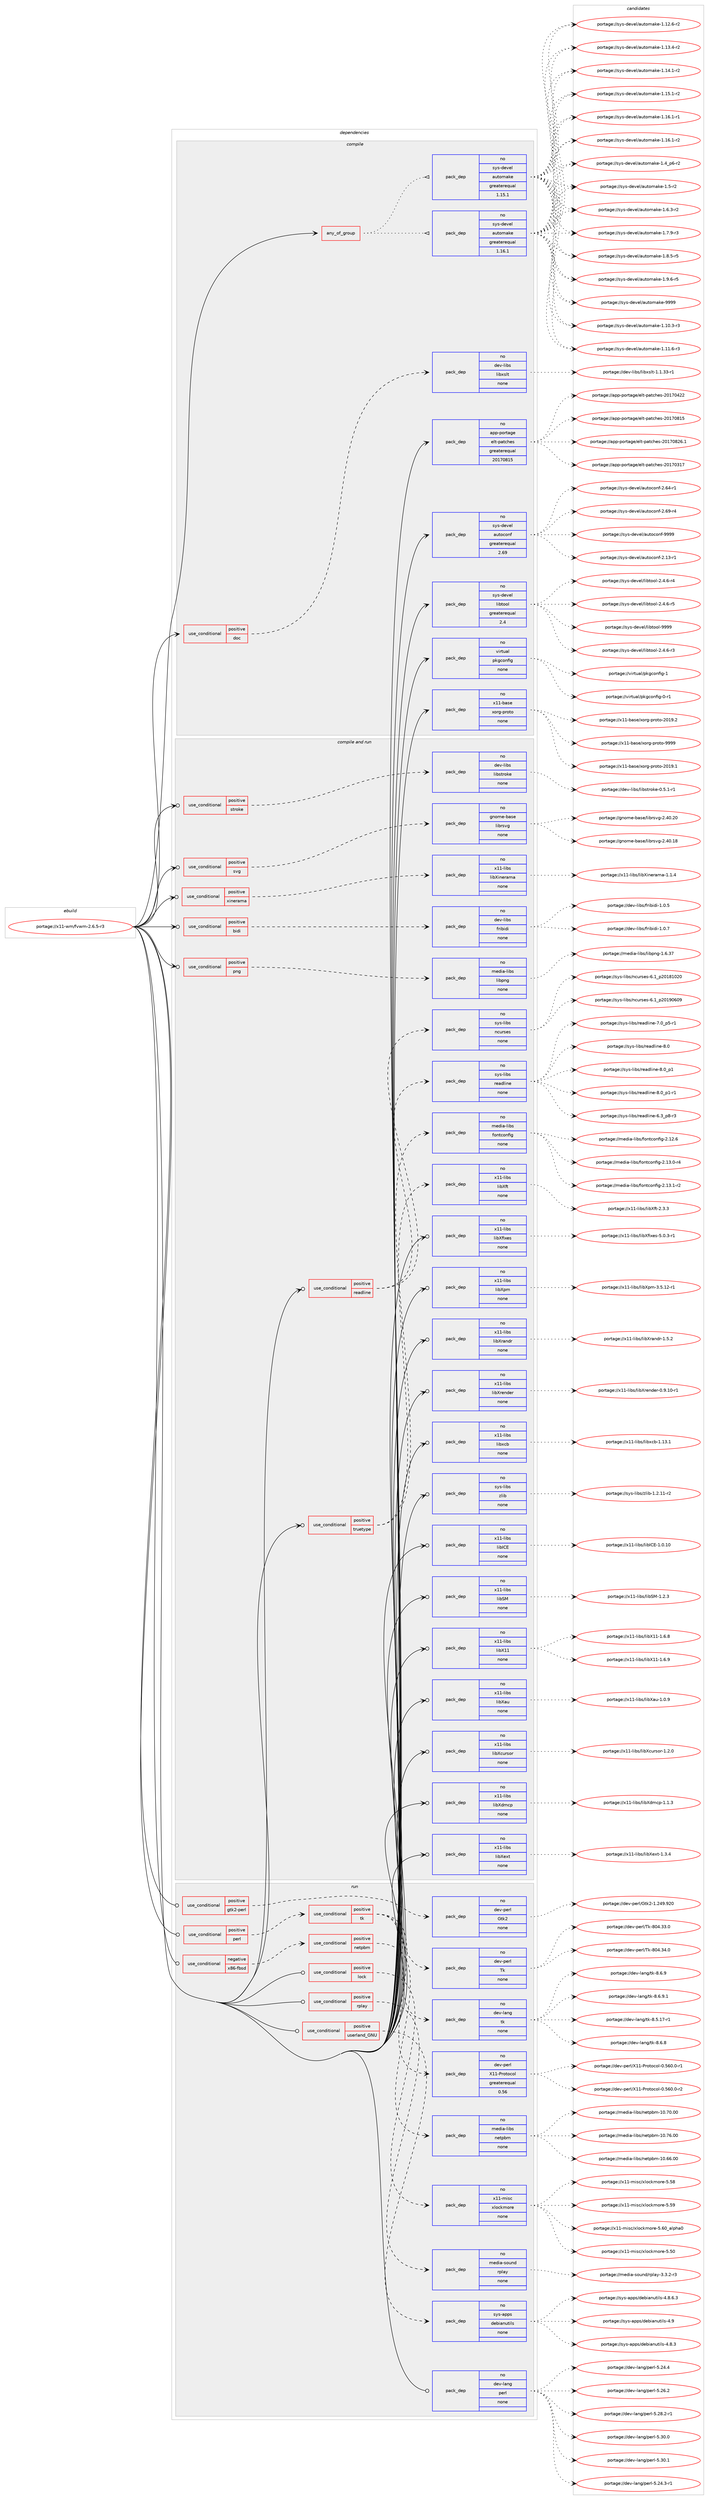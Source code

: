 digraph prolog {

# *************
# Graph options
# *************

newrank=true;
concentrate=true;
compound=true;
graph [rankdir=LR,fontname=Helvetica,fontsize=10,ranksep=1.5];#, ranksep=2.5, nodesep=0.2];
edge  [arrowhead=vee];
node  [fontname=Helvetica,fontsize=10];

# **********
# The ebuild
# **********

subgraph cluster_leftcol {
color=gray;
rank=same;
label=<<i>ebuild</i>>;
id [label="portage://x11-wm/fvwm-2.6.5-r3", color=red, width=4, href="../x11-wm/fvwm-2.6.5-r3.svg"];
}

# ****************
# The dependencies
# ****************

subgraph cluster_midcol {
color=gray;
label=<<i>dependencies</i>>;
subgraph cluster_compile {
fillcolor="#eeeeee";
style=filled;
label=<<i>compile</i>>;
subgraph any8034 {
dependency459286 [label=<<TABLE BORDER="0" CELLBORDER="1" CELLSPACING="0" CELLPADDING="4"><TR><TD CELLPADDING="10">any_of_group</TD></TR></TABLE>>, shape=none, color=red];subgraph pack341797 {
dependency459287 [label=<<TABLE BORDER="0" CELLBORDER="1" CELLSPACING="0" CELLPADDING="4" WIDTH="220"><TR><TD ROWSPAN="6" CELLPADDING="30">pack_dep</TD></TR><TR><TD WIDTH="110">no</TD></TR><TR><TD>sys-devel</TD></TR><TR><TD>automake</TD></TR><TR><TD>greaterequal</TD></TR><TR><TD>1.16.1</TD></TR></TABLE>>, shape=none, color=blue];
}
dependency459286:e -> dependency459287:w [weight=20,style="dotted",arrowhead="oinv"];
subgraph pack341798 {
dependency459288 [label=<<TABLE BORDER="0" CELLBORDER="1" CELLSPACING="0" CELLPADDING="4" WIDTH="220"><TR><TD ROWSPAN="6" CELLPADDING="30">pack_dep</TD></TR><TR><TD WIDTH="110">no</TD></TR><TR><TD>sys-devel</TD></TR><TR><TD>automake</TD></TR><TR><TD>greaterequal</TD></TR><TR><TD>1.15.1</TD></TR></TABLE>>, shape=none, color=blue];
}
dependency459286:e -> dependency459288:w [weight=20,style="dotted",arrowhead="oinv"];
}
id:e -> dependency459286:w [weight=20,style="solid",arrowhead="vee"];
subgraph cond109159 {
dependency459289 [label=<<TABLE BORDER="0" CELLBORDER="1" CELLSPACING="0" CELLPADDING="4"><TR><TD ROWSPAN="3" CELLPADDING="10">use_conditional</TD></TR><TR><TD>positive</TD></TR><TR><TD>doc</TD></TR></TABLE>>, shape=none, color=red];
subgraph pack341799 {
dependency459290 [label=<<TABLE BORDER="0" CELLBORDER="1" CELLSPACING="0" CELLPADDING="4" WIDTH="220"><TR><TD ROWSPAN="6" CELLPADDING="30">pack_dep</TD></TR><TR><TD WIDTH="110">no</TD></TR><TR><TD>dev-libs</TD></TR><TR><TD>libxslt</TD></TR><TR><TD>none</TD></TR><TR><TD></TD></TR></TABLE>>, shape=none, color=blue];
}
dependency459289:e -> dependency459290:w [weight=20,style="dashed",arrowhead="vee"];
}
id:e -> dependency459289:w [weight=20,style="solid",arrowhead="vee"];
subgraph pack341800 {
dependency459291 [label=<<TABLE BORDER="0" CELLBORDER="1" CELLSPACING="0" CELLPADDING="4" WIDTH="220"><TR><TD ROWSPAN="6" CELLPADDING="30">pack_dep</TD></TR><TR><TD WIDTH="110">no</TD></TR><TR><TD>app-portage</TD></TR><TR><TD>elt-patches</TD></TR><TR><TD>greaterequal</TD></TR><TR><TD>20170815</TD></TR></TABLE>>, shape=none, color=blue];
}
id:e -> dependency459291:w [weight=20,style="solid",arrowhead="vee"];
subgraph pack341801 {
dependency459292 [label=<<TABLE BORDER="0" CELLBORDER="1" CELLSPACING="0" CELLPADDING="4" WIDTH="220"><TR><TD ROWSPAN="6" CELLPADDING="30">pack_dep</TD></TR><TR><TD WIDTH="110">no</TD></TR><TR><TD>sys-devel</TD></TR><TR><TD>autoconf</TD></TR><TR><TD>greaterequal</TD></TR><TR><TD>2.69</TD></TR></TABLE>>, shape=none, color=blue];
}
id:e -> dependency459292:w [weight=20,style="solid",arrowhead="vee"];
subgraph pack341802 {
dependency459293 [label=<<TABLE BORDER="0" CELLBORDER="1" CELLSPACING="0" CELLPADDING="4" WIDTH="220"><TR><TD ROWSPAN="6" CELLPADDING="30">pack_dep</TD></TR><TR><TD WIDTH="110">no</TD></TR><TR><TD>sys-devel</TD></TR><TR><TD>libtool</TD></TR><TR><TD>greaterequal</TD></TR><TR><TD>2.4</TD></TR></TABLE>>, shape=none, color=blue];
}
id:e -> dependency459293:w [weight=20,style="solid",arrowhead="vee"];
subgraph pack341803 {
dependency459294 [label=<<TABLE BORDER="0" CELLBORDER="1" CELLSPACING="0" CELLPADDING="4" WIDTH="220"><TR><TD ROWSPAN="6" CELLPADDING="30">pack_dep</TD></TR><TR><TD WIDTH="110">no</TD></TR><TR><TD>virtual</TD></TR><TR><TD>pkgconfig</TD></TR><TR><TD>none</TD></TR><TR><TD></TD></TR></TABLE>>, shape=none, color=blue];
}
id:e -> dependency459294:w [weight=20,style="solid",arrowhead="vee"];
subgraph pack341804 {
dependency459295 [label=<<TABLE BORDER="0" CELLBORDER="1" CELLSPACING="0" CELLPADDING="4" WIDTH="220"><TR><TD ROWSPAN="6" CELLPADDING="30">pack_dep</TD></TR><TR><TD WIDTH="110">no</TD></TR><TR><TD>x11-base</TD></TR><TR><TD>xorg-proto</TD></TR><TR><TD>none</TD></TR><TR><TD></TD></TR></TABLE>>, shape=none, color=blue];
}
id:e -> dependency459295:w [weight=20,style="solid",arrowhead="vee"];
}
subgraph cluster_compileandrun {
fillcolor="#eeeeee";
style=filled;
label=<<i>compile and run</i>>;
subgraph cond109160 {
dependency459296 [label=<<TABLE BORDER="0" CELLBORDER="1" CELLSPACING="0" CELLPADDING="4"><TR><TD ROWSPAN="3" CELLPADDING="10">use_conditional</TD></TR><TR><TD>positive</TD></TR><TR><TD>bidi</TD></TR></TABLE>>, shape=none, color=red];
subgraph pack341805 {
dependency459297 [label=<<TABLE BORDER="0" CELLBORDER="1" CELLSPACING="0" CELLPADDING="4" WIDTH="220"><TR><TD ROWSPAN="6" CELLPADDING="30">pack_dep</TD></TR><TR><TD WIDTH="110">no</TD></TR><TR><TD>dev-libs</TD></TR><TR><TD>fribidi</TD></TR><TR><TD>none</TD></TR><TR><TD></TD></TR></TABLE>>, shape=none, color=blue];
}
dependency459296:e -> dependency459297:w [weight=20,style="dashed",arrowhead="vee"];
}
id:e -> dependency459296:w [weight=20,style="solid",arrowhead="odotvee"];
subgraph cond109161 {
dependency459298 [label=<<TABLE BORDER="0" CELLBORDER="1" CELLSPACING="0" CELLPADDING="4"><TR><TD ROWSPAN="3" CELLPADDING="10">use_conditional</TD></TR><TR><TD>positive</TD></TR><TR><TD>png</TD></TR></TABLE>>, shape=none, color=red];
subgraph pack341806 {
dependency459299 [label=<<TABLE BORDER="0" CELLBORDER="1" CELLSPACING="0" CELLPADDING="4" WIDTH="220"><TR><TD ROWSPAN="6" CELLPADDING="30">pack_dep</TD></TR><TR><TD WIDTH="110">no</TD></TR><TR><TD>media-libs</TD></TR><TR><TD>libpng</TD></TR><TR><TD>none</TD></TR><TR><TD></TD></TR></TABLE>>, shape=none, color=blue];
}
dependency459298:e -> dependency459299:w [weight=20,style="dashed",arrowhead="vee"];
}
id:e -> dependency459298:w [weight=20,style="solid",arrowhead="odotvee"];
subgraph cond109162 {
dependency459300 [label=<<TABLE BORDER="0" CELLBORDER="1" CELLSPACING="0" CELLPADDING="4"><TR><TD ROWSPAN="3" CELLPADDING="10">use_conditional</TD></TR><TR><TD>positive</TD></TR><TR><TD>readline</TD></TR></TABLE>>, shape=none, color=red];
subgraph pack341807 {
dependency459301 [label=<<TABLE BORDER="0" CELLBORDER="1" CELLSPACING="0" CELLPADDING="4" WIDTH="220"><TR><TD ROWSPAN="6" CELLPADDING="30">pack_dep</TD></TR><TR><TD WIDTH="110">no</TD></TR><TR><TD>sys-libs</TD></TR><TR><TD>ncurses</TD></TR><TR><TD>none</TD></TR><TR><TD></TD></TR></TABLE>>, shape=none, color=blue];
}
dependency459300:e -> dependency459301:w [weight=20,style="dashed",arrowhead="vee"];
subgraph pack341808 {
dependency459302 [label=<<TABLE BORDER="0" CELLBORDER="1" CELLSPACING="0" CELLPADDING="4" WIDTH="220"><TR><TD ROWSPAN="6" CELLPADDING="30">pack_dep</TD></TR><TR><TD WIDTH="110">no</TD></TR><TR><TD>sys-libs</TD></TR><TR><TD>readline</TD></TR><TR><TD>none</TD></TR><TR><TD></TD></TR></TABLE>>, shape=none, color=blue];
}
dependency459300:e -> dependency459302:w [weight=20,style="dashed",arrowhead="vee"];
}
id:e -> dependency459300:w [weight=20,style="solid",arrowhead="odotvee"];
subgraph cond109163 {
dependency459303 [label=<<TABLE BORDER="0" CELLBORDER="1" CELLSPACING="0" CELLPADDING="4"><TR><TD ROWSPAN="3" CELLPADDING="10">use_conditional</TD></TR><TR><TD>positive</TD></TR><TR><TD>stroke</TD></TR></TABLE>>, shape=none, color=red];
subgraph pack341809 {
dependency459304 [label=<<TABLE BORDER="0" CELLBORDER="1" CELLSPACING="0" CELLPADDING="4" WIDTH="220"><TR><TD ROWSPAN="6" CELLPADDING="30">pack_dep</TD></TR><TR><TD WIDTH="110">no</TD></TR><TR><TD>dev-libs</TD></TR><TR><TD>libstroke</TD></TR><TR><TD>none</TD></TR><TR><TD></TD></TR></TABLE>>, shape=none, color=blue];
}
dependency459303:e -> dependency459304:w [weight=20,style="dashed",arrowhead="vee"];
}
id:e -> dependency459303:w [weight=20,style="solid",arrowhead="odotvee"];
subgraph cond109164 {
dependency459305 [label=<<TABLE BORDER="0" CELLBORDER="1" CELLSPACING="0" CELLPADDING="4"><TR><TD ROWSPAN="3" CELLPADDING="10">use_conditional</TD></TR><TR><TD>positive</TD></TR><TR><TD>svg</TD></TR></TABLE>>, shape=none, color=red];
subgraph pack341810 {
dependency459306 [label=<<TABLE BORDER="0" CELLBORDER="1" CELLSPACING="0" CELLPADDING="4" WIDTH="220"><TR><TD ROWSPAN="6" CELLPADDING="30">pack_dep</TD></TR><TR><TD WIDTH="110">no</TD></TR><TR><TD>gnome-base</TD></TR><TR><TD>librsvg</TD></TR><TR><TD>none</TD></TR><TR><TD></TD></TR></TABLE>>, shape=none, color=blue];
}
dependency459305:e -> dependency459306:w [weight=20,style="dashed",arrowhead="vee"];
}
id:e -> dependency459305:w [weight=20,style="solid",arrowhead="odotvee"];
subgraph cond109165 {
dependency459307 [label=<<TABLE BORDER="0" CELLBORDER="1" CELLSPACING="0" CELLPADDING="4"><TR><TD ROWSPAN="3" CELLPADDING="10">use_conditional</TD></TR><TR><TD>positive</TD></TR><TR><TD>truetype</TD></TR></TABLE>>, shape=none, color=red];
subgraph pack341811 {
dependency459308 [label=<<TABLE BORDER="0" CELLBORDER="1" CELLSPACING="0" CELLPADDING="4" WIDTH="220"><TR><TD ROWSPAN="6" CELLPADDING="30">pack_dep</TD></TR><TR><TD WIDTH="110">no</TD></TR><TR><TD>media-libs</TD></TR><TR><TD>fontconfig</TD></TR><TR><TD>none</TD></TR><TR><TD></TD></TR></TABLE>>, shape=none, color=blue];
}
dependency459307:e -> dependency459308:w [weight=20,style="dashed",arrowhead="vee"];
subgraph pack341812 {
dependency459309 [label=<<TABLE BORDER="0" CELLBORDER="1" CELLSPACING="0" CELLPADDING="4" WIDTH="220"><TR><TD ROWSPAN="6" CELLPADDING="30">pack_dep</TD></TR><TR><TD WIDTH="110">no</TD></TR><TR><TD>x11-libs</TD></TR><TR><TD>libXft</TD></TR><TR><TD>none</TD></TR><TR><TD></TD></TR></TABLE>>, shape=none, color=blue];
}
dependency459307:e -> dependency459309:w [weight=20,style="dashed",arrowhead="vee"];
}
id:e -> dependency459307:w [weight=20,style="solid",arrowhead="odotvee"];
subgraph cond109166 {
dependency459310 [label=<<TABLE BORDER="0" CELLBORDER="1" CELLSPACING="0" CELLPADDING="4"><TR><TD ROWSPAN="3" CELLPADDING="10">use_conditional</TD></TR><TR><TD>positive</TD></TR><TR><TD>xinerama</TD></TR></TABLE>>, shape=none, color=red];
subgraph pack341813 {
dependency459311 [label=<<TABLE BORDER="0" CELLBORDER="1" CELLSPACING="0" CELLPADDING="4" WIDTH="220"><TR><TD ROWSPAN="6" CELLPADDING="30">pack_dep</TD></TR><TR><TD WIDTH="110">no</TD></TR><TR><TD>x11-libs</TD></TR><TR><TD>libXinerama</TD></TR><TR><TD>none</TD></TR><TR><TD></TD></TR></TABLE>>, shape=none, color=blue];
}
dependency459310:e -> dependency459311:w [weight=20,style="dashed",arrowhead="vee"];
}
id:e -> dependency459310:w [weight=20,style="solid",arrowhead="odotvee"];
subgraph pack341814 {
dependency459312 [label=<<TABLE BORDER="0" CELLBORDER="1" CELLSPACING="0" CELLPADDING="4" WIDTH="220"><TR><TD ROWSPAN="6" CELLPADDING="30">pack_dep</TD></TR><TR><TD WIDTH="110">no</TD></TR><TR><TD>sys-libs</TD></TR><TR><TD>zlib</TD></TR><TR><TD>none</TD></TR><TR><TD></TD></TR></TABLE>>, shape=none, color=blue];
}
id:e -> dependency459312:w [weight=20,style="solid",arrowhead="odotvee"];
subgraph pack341815 {
dependency459313 [label=<<TABLE BORDER="0" CELLBORDER="1" CELLSPACING="0" CELLPADDING="4" WIDTH="220"><TR><TD ROWSPAN="6" CELLPADDING="30">pack_dep</TD></TR><TR><TD WIDTH="110">no</TD></TR><TR><TD>x11-libs</TD></TR><TR><TD>libICE</TD></TR><TR><TD>none</TD></TR><TR><TD></TD></TR></TABLE>>, shape=none, color=blue];
}
id:e -> dependency459313:w [weight=20,style="solid",arrowhead="odotvee"];
subgraph pack341816 {
dependency459314 [label=<<TABLE BORDER="0" CELLBORDER="1" CELLSPACING="0" CELLPADDING="4" WIDTH="220"><TR><TD ROWSPAN="6" CELLPADDING="30">pack_dep</TD></TR><TR><TD WIDTH="110">no</TD></TR><TR><TD>x11-libs</TD></TR><TR><TD>libSM</TD></TR><TR><TD>none</TD></TR><TR><TD></TD></TR></TABLE>>, shape=none, color=blue];
}
id:e -> dependency459314:w [weight=20,style="solid",arrowhead="odotvee"];
subgraph pack341817 {
dependency459315 [label=<<TABLE BORDER="0" CELLBORDER="1" CELLSPACING="0" CELLPADDING="4" WIDTH="220"><TR><TD ROWSPAN="6" CELLPADDING="30">pack_dep</TD></TR><TR><TD WIDTH="110">no</TD></TR><TR><TD>x11-libs</TD></TR><TR><TD>libX11</TD></TR><TR><TD>none</TD></TR><TR><TD></TD></TR></TABLE>>, shape=none, color=blue];
}
id:e -> dependency459315:w [weight=20,style="solid",arrowhead="odotvee"];
subgraph pack341818 {
dependency459316 [label=<<TABLE BORDER="0" CELLBORDER="1" CELLSPACING="0" CELLPADDING="4" WIDTH="220"><TR><TD ROWSPAN="6" CELLPADDING="30">pack_dep</TD></TR><TR><TD WIDTH="110">no</TD></TR><TR><TD>x11-libs</TD></TR><TR><TD>libXau</TD></TR><TR><TD>none</TD></TR><TR><TD></TD></TR></TABLE>>, shape=none, color=blue];
}
id:e -> dependency459316:w [weight=20,style="solid",arrowhead="odotvee"];
subgraph pack341819 {
dependency459317 [label=<<TABLE BORDER="0" CELLBORDER="1" CELLSPACING="0" CELLPADDING="4" WIDTH="220"><TR><TD ROWSPAN="6" CELLPADDING="30">pack_dep</TD></TR><TR><TD WIDTH="110">no</TD></TR><TR><TD>x11-libs</TD></TR><TR><TD>libXcursor</TD></TR><TR><TD>none</TD></TR><TR><TD></TD></TR></TABLE>>, shape=none, color=blue];
}
id:e -> dependency459317:w [weight=20,style="solid",arrowhead="odotvee"];
subgraph pack341820 {
dependency459318 [label=<<TABLE BORDER="0" CELLBORDER="1" CELLSPACING="0" CELLPADDING="4" WIDTH="220"><TR><TD ROWSPAN="6" CELLPADDING="30">pack_dep</TD></TR><TR><TD WIDTH="110">no</TD></TR><TR><TD>x11-libs</TD></TR><TR><TD>libXdmcp</TD></TR><TR><TD>none</TD></TR><TR><TD></TD></TR></TABLE>>, shape=none, color=blue];
}
id:e -> dependency459318:w [weight=20,style="solid",arrowhead="odotvee"];
subgraph pack341821 {
dependency459319 [label=<<TABLE BORDER="0" CELLBORDER="1" CELLSPACING="0" CELLPADDING="4" WIDTH="220"><TR><TD ROWSPAN="6" CELLPADDING="30">pack_dep</TD></TR><TR><TD WIDTH="110">no</TD></TR><TR><TD>x11-libs</TD></TR><TR><TD>libXext</TD></TR><TR><TD>none</TD></TR><TR><TD></TD></TR></TABLE>>, shape=none, color=blue];
}
id:e -> dependency459319:w [weight=20,style="solid",arrowhead="odotvee"];
subgraph pack341822 {
dependency459320 [label=<<TABLE BORDER="0" CELLBORDER="1" CELLSPACING="0" CELLPADDING="4" WIDTH="220"><TR><TD ROWSPAN="6" CELLPADDING="30">pack_dep</TD></TR><TR><TD WIDTH="110">no</TD></TR><TR><TD>x11-libs</TD></TR><TR><TD>libXfixes</TD></TR><TR><TD>none</TD></TR><TR><TD></TD></TR></TABLE>>, shape=none, color=blue];
}
id:e -> dependency459320:w [weight=20,style="solid",arrowhead="odotvee"];
subgraph pack341823 {
dependency459321 [label=<<TABLE BORDER="0" CELLBORDER="1" CELLSPACING="0" CELLPADDING="4" WIDTH="220"><TR><TD ROWSPAN="6" CELLPADDING="30">pack_dep</TD></TR><TR><TD WIDTH="110">no</TD></TR><TR><TD>x11-libs</TD></TR><TR><TD>libXpm</TD></TR><TR><TD>none</TD></TR><TR><TD></TD></TR></TABLE>>, shape=none, color=blue];
}
id:e -> dependency459321:w [weight=20,style="solid",arrowhead="odotvee"];
subgraph pack341824 {
dependency459322 [label=<<TABLE BORDER="0" CELLBORDER="1" CELLSPACING="0" CELLPADDING="4" WIDTH="220"><TR><TD ROWSPAN="6" CELLPADDING="30">pack_dep</TD></TR><TR><TD WIDTH="110">no</TD></TR><TR><TD>x11-libs</TD></TR><TR><TD>libXrandr</TD></TR><TR><TD>none</TD></TR><TR><TD></TD></TR></TABLE>>, shape=none, color=blue];
}
id:e -> dependency459322:w [weight=20,style="solid",arrowhead="odotvee"];
subgraph pack341825 {
dependency459323 [label=<<TABLE BORDER="0" CELLBORDER="1" CELLSPACING="0" CELLPADDING="4" WIDTH="220"><TR><TD ROWSPAN="6" CELLPADDING="30">pack_dep</TD></TR><TR><TD WIDTH="110">no</TD></TR><TR><TD>x11-libs</TD></TR><TR><TD>libXrender</TD></TR><TR><TD>none</TD></TR><TR><TD></TD></TR></TABLE>>, shape=none, color=blue];
}
id:e -> dependency459323:w [weight=20,style="solid",arrowhead="odotvee"];
subgraph pack341826 {
dependency459324 [label=<<TABLE BORDER="0" CELLBORDER="1" CELLSPACING="0" CELLPADDING="4" WIDTH="220"><TR><TD ROWSPAN="6" CELLPADDING="30">pack_dep</TD></TR><TR><TD WIDTH="110">no</TD></TR><TR><TD>x11-libs</TD></TR><TR><TD>libxcb</TD></TR><TR><TD>none</TD></TR><TR><TD></TD></TR></TABLE>>, shape=none, color=blue];
}
id:e -> dependency459324:w [weight=20,style="solid",arrowhead="odotvee"];
}
subgraph cluster_run {
fillcolor="#eeeeee";
style=filled;
label=<<i>run</i>>;
subgraph cond109167 {
dependency459325 [label=<<TABLE BORDER="0" CELLBORDER="1" CELLSPACING="0" CELLPADDING="4"><TR><TD ROWSPAN="3" CELLPADDING="10">use_conditional</TD></TR><TR><TD>negative</TD></TR><TR><TD>x86-fbsd</TD></TR></TABLE>>, shape=none, color=red];
subgraph cond109168 {
dependency459326 [label=<<TABLE BORDER="0" CELLBORDER="1" CELLSPACING="0" CELLPADDING="4"><TR><TD ROWSPAN="3" CELLPADDING="10">use_conditional</TD></TR><TR><TD>positive</TD></TR><TR><TD>netpbm</TD></TR></TABLE>>, shape=none, color=red];
subgraph pack341827 {
dependency459327 [label=<<TABLE BORDER="0" CELLBORDER="1" CELLSPACING="0" CELLPADDING="4" WIDTH="220"><TR><TD ROWSPAN="6" CELLPADDING="30">pack_dep</TD></TR><TR><TD WIDTH="110">no</TD></TR><TR><TD>media-libs</TD></TR><TR><TD>netpbm</TD></TR><TR><TD>none</TD></TR><TR><TD></TD></TR></TABLE>>, shape=none, color=blue];
}
dependency459326:e -> dependency459327:w [weight=20,style="dashed",arrowhead="vee"];
}
dependency459325:e -> dependency459326:w [weight=20,style="dashed",arrowhead="vee"];
}
id:e -> dependency459325:w [weight=20,style="solid",arrowhead="odot"];
subgraph cond109169 {
dependency459328 [label=<<TABLE BORDER="0" CELLBORDER="1" CELLSPACING="0" CELLPADDING="4"><TR><TD ROWSPAN="3" CELLPADDING="10">use_conditional</TD></TR><TR><TD>positive</TD></TR><TR><TD>gtk2-perl</TD></TR></TABLE>>, shape=none, color=red];
subgraph pack341828 {
dependency459329 [label=<<TABLE BORDER="0" CELLBORDER="1" CELLSPACING="0" CELLPADDING="4" WIDTH="220"><TR><TD ROWSPAN="6" CELLPADDING="30">pack_dep</TD></TR><TR><TD WIDTH="110">no</TD></TR><TR><TD>dev-perl</TD></TR><TR><TD>Gtk2</TD></TR><TR><TD>none</TD></TR><TR><TD></TD></TR></TABLE>>, shape=none, color=blue];
}
dependency459328:e -> dependency459329:w [weight=20,style="dashed",arrowhead="vee"];
}
id:e -> dependency459328:w [weight=20,style="solid",arrowhead="odot"];
subgraph cond109170 {
dependency459330 [label=<<TABLE BORDER="0" CELLBORDER="1" CELLSPACING="0" CELLPADDING="4"><TR><TD ROWSPAN="3" CELLPADDING="10">use_conditional</TD></TR><TR><TD>positive</TD></TR><TR><TD>lock</TD></TR></TABLE>>, shape=none, color=red];
subgraph pack341829 {
dependency459331 [label=<<TABLE BORDER="0" CELLBORDER="1" CELLSPACING="0" CELLPADDING="4" WIDTH="220"><TR><TD ROWSPAN="6" CELLPADDING="30">pack_dep</TD></TR><TR><TD WIDTH="110">no</TD></TR><TR><TD>x11-misc</TD></TR><TR><TD>xlockmore</TD></TR><TR><TD>none</TD></TR><TR><TD></TD></TR></TABLE>>, shape=none, color=blue];
}
dependency459330:e -> dependency459331:w [weight=20,style="dashed",arrowhead="vee"];
}
id:e -> dependency459330:w [weight=20,style="solid",arrowhead="odot"];
subgraph cond109171 {
dependency459332 [label=<<TABLE BORDER="0" CELLBORDER="1" CELLSPACING="0" CELLPADDING="4"><TR><TD ROWSPAN="3" CELLPADDING="10">use_conditional</TD></TR><TR><TD>positive</TD></TR><TR><TD>perl</TD></TR></TABLE>>, shape=none, color=red];
subgraph cond109172 {
dependency459333 [label=<<TABLE BORDER="0" CELLBORDER="1" CELLSPACING="0" CELLPADDING="4"><TR><TD ROWSPAN="3" CELLPADDING="10">use_conditional</TD></TR><TR><TD>positive</TD></TR><TR><TD>tk</TD></TR></TABLE>>, shape=none, color=red];
subgraph pack341830 {
dependency459334 [label=<<TABLE BORDER="0" CELLBORDER="1" CELLSPACING="0" CELLPADDING="4" WIDTH="220"><TR><TD ROWSPAN="6" CELLPADDING="30">pack_dep</TD></TR><TR><TD WIDTH="110">no</TD></TR><TR><TD>dev-lang</TD></TR><TR><TD>tk</TD></TR><TR><TD>none</TD></TR><TR><TD></TD></TR></TABLE>>, shape=none, color=blue];
}
dependency459333:e -> dependency459334:w [weight=20,style="dashed",arrowhead="vee"];
subgraph pack341831 {
dependency459335 [label=<<TABLE BORDER="0" CELLBORDER="1" CELLSPACING="0" CELLPADDING="4" WIDTH="220"><TR><TD ROWSPAN="6" CELLPADDING="30">pack_dep</TD></TR><TR><TD WIDTH="110">no</TD></TR><TR><TD>dev-perl</TD></TR><TR><TD>Tk</TD></TR><TR><TD>none</TD></TR><TR><TD></TD></TR></TABLE>>, shape=none, color=blue];
}
dependency459333:e -> dependency459335:w [weight=20,style="dashed",arrowhead="vee"];
subgraph pack341832 {
dependency459336 [label=<<TABLE BORDER="0" CELLBORDER="1" CELLSPACING="0" CELLPADDING="4" WIDTH="220"><TR><TD ROWSPAN="6" CELLPADDING="30">pack_dep</TD></TR><TR><TD WIDTH="110">no</TD></TR><TR><TD>dev-perl</TD></TR><TR><TD>X11-Protocol</TD></TR><TR><TD>greaterequal</TD></TR><TR><TD>0.56</TD></TR></TABLE>>, shape=none, color=blue];
}
dependency459333:e -> dependency459336:w [weight=20,style="dashed",arrowhead="vee"];
}
dependency459332:e -> dependency459333:w [weight=20,style="dashed",arrowhead="vee"];
}
id:e -> dependency459332:w [weight=20,style="solid",arrowhead="odot"];
subgraph cond109173 {
dependency459337 [label=<<TABLE BORDER="0" CELLBORDER="1" CELLSPACING="0" CELLPADDING="4"><TR><TD ROWSPAN="3" CELLPADDING="10">use_conditional</TD></TR><TR><TD>positive</TD></TR><TR><TD>rplay</TD></TR></TABLE>>, shape=none, color=red];
subgraph pack341833 {
dependency459338 [label=<<TABLE BORDER="0" CELLBORDER="1" CELLSPACING="0" CELLPADDING="4" WIDTH="220"><TR><TD ROWSPAN="6" CELLPADDING="30">pack_dep</TD></TR><TR><TD WIDTH="110">no</TD></TR><TR><TD>media-sound</TD></TR><TR><TD>rplay</TD></TR><TR><TD>none</TD></TR><TR><TD></TD></TR></TABLE>>, shape=none, color=blue];
}
dependency459337:e -> dependency459338:w [weight=20,style="dashed",arrowhead="vee"];
}
id:e -> dependency459337:w [weight=20,style="solid",arrowhead="odot"];
subgraph cond109174 {
dependency459339 [label=<<TABLE BORDER="0" CELLBORDER="1" CELLSPACING="0" CELLPADDING="4"><TR><TD ROWSPAN="3" CELLPADDING="10">use_conditional</TD></TR><TR><TD>positive</TD></TR><TR><TD>userland_GNU</TD></TR></TABLE>>, shape=none, color=red];
subgraph pack341834 {
dependency459340 [label=<<TABLE BORDER="0" CELLBORDER="1" CELLSPACING="0" CELLPADDING="4" WIDTH="220"><TR><TD ROWSPAN="6" CELLPADDING="30">pack_dep</TD></TR><TR><TD WIDTH="110">no</TD></TR><TR><TD>sys-apps</TD></TR><TR><TD>debianutils</TD></TR><TR><TD>none</TD></TR><TR><TD></TD></TR></TABLE>>, shape=none, color=blue];
}
dependency459339:e -> dependency459340:w [weight=20,style="dashed",arrowhead="vee"];
}
id:e -> dependency459339:w [weight=20,style="solid",arrowhead="odot"];
subgraph pack341835 {
dependency459341 [label=<<TABLE BORDER="0" CELLBORDER="1" CELLSPACING="0" CELLPADDING="4" WIDTH="220"><TR><TD ROWSPAN="6" CELLPADDING="30">pack_dep</TD></TR><TR><TD WIDTH="110">no</TD></TR><TR><TD>dev-lang</TD></TR><TR><TD>perl</TD></TR><TR><TD>none</TD></TR><TR><TD></TD></TR></TABLE>>, shape=none, color=blue];
}
id:e -> dependency459341:w [weight=20,style="solid",arrowhead="odot"];
}
}

# **************
# The candidates
# **************

subgraph cluster_choices {
rank=same;
color=gray;
label=<<i>candidates</i>>;

subgraph choice341797 {
color=black;
nodesep=1;
choiceportage11512111545100101118101108479711711611110997107101454946494846514511451 [label="portage://sys-devel/automake-1.10.3-r3", color=red, width=4,href="../sys-devel/automake-1.10.3-r3.svg"];
choiceportage11512111545100101118101108479711711611110997107101454946494946544511451 [label="portage://sys-devel/automake-1.11.6-r3", color=red, width=4,href="../sys-devel/automake-1.11.6-r3.svg"];
choiceportage11512111545100101118101108479711711611110997107101454946495046544511450 [label="portage://sys-devel/automake-1.12.6-r2", color=red, width=4,href="../sys-devel/automake-1.12.6-r2.svg"];
choiceportage11512111545100101118101108479711711611110997107101454946495146524511450 [label="portage://sys-devel/automake-1.13.4-r2", color=red, width=4,href="../sys-devel/automake-1.13.4-r2.svg"];
choiceportage11512111545100101118101108479711711611110997107101454946495246494511450 [label="portage://sys-devel/automake-1.14.1-r2", color=red, width=4,href="../sys-devel/automake-1.14.1-r2.svg"];
choiceportage11512111545100101118101108479711711611110997107101454946495346494511450 [label="portage://sys-devel/automake-1.15.1-r2", color=red, width=4,href="../sys-devel/automake-1.15.1-r2.svg"];
choiceportage11512111545100101118101108479711711611110997107101454946495446494511449 [label="portage://sys-devel/automake-1.16.1-r1", color=red, width=4,href="../sys-devel/automake-1.16.1-r1.svg"];
choiceportage11512111545100101118101108479711711611110997107101454946495446494511450 [label="portage://sys-devel/automake-1.16.1-r2", color=red, width=4,href="../sys-devel/automake-1.16.1-r2.svg"];
choiceportage115121115451001011181011084797117116111109971071014549465295112544511450 [label="portage://sys-devel/automake-1.4_p6-r2", color=red, width=4,href="../sys-devel/automake-1.4_p6-r2.svg"];
choiceportage11512111545100101118101108479711711611110997107101454946534511450 [label="portage://sys-devel/automake-1.5-r2", color=red, width=4,href="../sys-devel/automake-1.5-r2.svg"];
choiceportage115121115451001011181011084797117116111109971071014549465446514511450 [label="portage://sys-devel/automake-1.6.3-r2", color=red, width=4,href="../sys-devel/automake-1.6.3-r2.svg"];
choiceportage115121115451001011181011084797117116111109971071014549465546574511451 [label="portage://sys-devel/automake-1.7.9-r3", color=red, width=4,href="../sys-devel/automake-1.7.9-r3.svg"];
choiceportage115121115451001011181011084797117116111109971071014549465646534511453 [label="portage://sys-devel/automake-1.8.5-r5", color=red, width=4,href="../sys-devel/automake-1.8.5-r5.svg"];
choiceportage115121115451001011181011084797117116111109971071014549465746544511453 [label="portage://sys-devel/automake-1.9.6-r5", color=red, width=4,href="../sys-devel/automake-1.9.6-r5.svg"];
choiceportage115121115451001011181011084797117116111109971071014557575757 [label="portage://sys-devel/automake-9999", color=red, width=4,href="../sys-devel/automake-9999.svg"];
dependency459287:e -> choiceportage11512111545100101118101108479711711611110997107101454946494846514511451:w [style=dotted,weight="100"];
dependency459287:e -> choiceportage11512111545100101118101108479711711611110997107101454946494946544511451:w [style=dotted,weight="100"];
dependency459287:e -> choiceportage11512111545100101118101108479711711611110997107101454946495046544511450:w [style=dotted,weight="100"];
dependency459287:e -> choiceportage11512111545100101118101108479711711611110997107101454946495146524511450:w [style=dotted,weight="100"];
dependency459287:e -> choiceportage11512111545100101118101108479711711611110997107101454946495246494511450:w [style=dotted,weight="100"];
dependency459287:e -> choiceportage11512111545100101118101108479711711611110997107101454946495346494511450:w [style=dotted,weight="100"];
dependency459287:e -> choiceportage11512111545100101118101108479711711611110997107101454946495446494511449:w [style=dotted,weight="100"];
dependency459287:e -> choiceportage11512111545100101118101108479711711611110997107101454946495446494511450:w [style=dotted,weight="100"];
dependency459287:e -> choiceportage115121115451001011181011084797117116111109971071014549465295112544511450:w [style=dotted,weight="100"];
dependency459287:e -> choiceportage11512111545100101118101108479711711611110997107101454946534511450:w [style=dotted,weight="100"];
dependency459287:e -> choiceportage115121115451001011181011084797117116111109971071014549465446514511450:w [style=dotted,weight="100"];
dependency459287:e -> choiceportage115121115451001011181011084797117116111109971071014549465546574511451:w [style=dotted,weight="100"];
dependency459287:e -> choiceportage115121115451001011181011084797117116111109971071014549465646534511453:w [style=dotted,weight="100"];
dependency459287:e -> choiceportage115121115451001011181011084797117116111109971071014549465746544511453:w [style=dotted,weight="100"];
dependency459287:e -> choiceportage115121115451001011181011084797117116111109971071014557575757:w [style=dotted,weight="100"];
}
subgraph choice341798 {
color=black;
nodesep=1;
choiceportage11512111545100101118101108479711711611110997107101454946494846514511451 [label="portage://sys-devel/automake-1.10.3-r3", color=red, width=4,href="../sys-devel/automake-1.10.3-r3.svg"];
choiceportage11512111545100101118101108479711711611110997107101454946494946544511451 [label="portage://sys-devel/automake-1.11.6-r3", color=red, width=4,href="../sys-devel/automake-1.11.6-r3.svg"];
choiceportage11512111545100101118101108479711711611110997107101454946495046544511450 [label="portage://sys-devel/automake-1.12.6-r2", color=red, width=4,href="../sys-devel/automake-1.12.6-r2.svg"];
choiceportage11512111545100101118101108479711711611110997107101454946495146524511450 [label="portage://sys-devel/automake-1.13.4-r2", color=red, width=4,href="../sys-devel/automake-1.13.4-r2.svg"];
choiceportage11512111545100101118101108479711711611110997107101454946495246494511450 [label="portage://sys-devel/automake-1.14.1-r2", color=red, width=4,href="../sys-devel/automake-1.14.1-r2.svg"];
choiceportage11512111545100101118101108479711711611110997107101454946495346494511450 [label="portage://sys-devel/automake-1.15.1-r2", color=red, width=4,href="../sys-devel/automake-1.15.1-r2.svg"];
choiceportage11512111545100101118101108479711711611110997107101454946495446494511449 [label="portage://sys-devel/automake-1.16.1-r1", color=red, width=4,href="../sys-devel/automake-1.16.1-r1.svg"];
choiceportage11512111545100101118101108479711711611110997107101454946495446494511450 [label="portage://sys-devel/automake-1.16.1-r2", color=red, width=4,href="../sys-devel/automake-1.16.1-r2.svg"];
choiceportage115121115451001011181011084797117116111109971071014549465295112544511450 [label="portage://sys-devel/automake-1.4_p6-r2", color=red, width=4,href="../sys-devel/automake-1.4_p6-r2.svg"];
choiceportage11512111545100101118101108479711711611110997107101454946534511450 [label="portage://sys-devel/automake-1.5-r2", color=red, width=4,href="../sys-devel/automake-1.5-r2.svg"];
choiceportage115121115451001011181011084797117116111109971071014549465446514511450 [label="portage://sys-devel/automake-1.6.3-r2", color=red, width=4,href="../sys-devel/automake-1.6.3-r2.svg"];
choiceportage115121115451001011181011084797117116111109971071014549465546574511451 [label="portage://sys-devel/automake-1.7.9-r3", color=red, width=4,href="../sys-devel/automake-1.7.9-r3.svg"];
choiceportage115121115451001011181011084797117116111109971071014549465646534511453 [label="portage://sys-devel/automake-1.8.5-r5", color=red, width=4,href="../sys-devel/automake-1.8.5-r5.svg"];
choiceportage115121115451001011181011084797117116111109971071014549465746544511453 [label="portage://sys-devel/automake-1.9.6-r5", color=red, width=4,href="../sys-devel/automake-1.9.6-r5.svg"];
choiceportage115121115451001011181011084797117116111109971071014557575757 [label="portage://sys-devel/automake-9999", color=red, width=4,href="../sys-devel/automake-9999.svg"];
dependency459288:e -> choiceportage11512111545100101118101108479711711611110997107101454946494846514511451:w [style=dotted,weight="100"];
dependency459288:e -> choiceportage11512111545100101118101108479711711611110997107101454946494946544511451:w [style=dotted,weight="100"];
dependency459288:e -> choiceportage11512111545100101118101108479711711611110997107101454946495046544511450:w [style=dotted,weight="100"];
dependency459288:e -> choiceportage11512111545100101118101108479711711611110997107101454946495146524511450:w [style=dotted,weight="100"];
dependency459288:e -> choiceportage11512111545100101118101108479711711611110997107101454946495246494511450:w [style=dotted,weight="100"];
dependency459288:e -> choiceportage11512111545100101118101108479711711611110997107101454946495346494511450:w [style=dotted,weight="100"];
dependency459288:e -> choiceportage11512111545100101118101108479711711611110997107101454946495446494511449:w [style=dotted,weight="100"];
dependency459288:e -> choiceportage11512111545100101118101108479711711611110997107101454946495446494511450:w [style=dotted,weight="100"];
dependency459288:e -> choiceportage115121115451001011181011084797117116111109971071014549465295112544511450:w [style=dotted,weight="100"];
dependency459288:e -> choiceportage11512111545100101118101108479711711611110997107101454946534511450:w [style=dotted,weight="100"];
dependency459288:e -> choiceportage115121115451001011181011084797117116111109971071014549465446514511450:w [style=dotted,weight="100"];
dependency459288:e -> choiceportage115121115451001011181011084797117116111109971071014549465546574511451:w [style=dotted,weight="100"];
dependency459288:e -> choiceportage115121115451001011181011084797117116111109971071014549465646534511453:w [style=dotted,weight="100"];
dependency459288:e -> choiceportage115121115451001011181011084797117116111109971071014549465746544511453:w [style=dotted,weight="100"];
dependency459288:e -> choiceportage115121115451001011181011084797117116111109971071014557575757:w [style=dotted,weight="100"];
}
subgraph choice341799 {
color=black;
nodesep=1;
choiceportage10010111845108105981154710810598120115108116454946494651514511449 [label="portage://dev-libs/libxslt-1.1.33-r1", color=red, width=4,href="../dev-libs/libxslt-1.1.33-r1.svg"];
dependency459290:e -> choiceportage10010111845108105981154710810598120115108116454946494651514511449:w [style=dotted,weight="100"];
}
subgraph choice341800 {
color=black;
nodesep=1;
choiceportage97112112451121111141169710310147101108116451129711699104101115455048495548514955 [label="portage://app-portage/elt-patches-20170317", color=red, width=4,href="../app-portage/elt-patches-20170317.svg"];
choiceportage97112112451121111141169710310147101108116451129711699104101115455048495548525050 [label="portage://app-portage/elt-patches-20170422", color=red, width=4,href="../app-portage/elt-patches-20170422.svg"];
choiceportage97112112451121111141169710310147101108116451129711699104101115455048495548564953 [label="portage://app-portage/elt-patches-20170815", color=red, width=4,href="../app-portage/elt-patches-20170815.svg"];
choiceportage971121124511211111411697103101471011081164511297116991041011154550484955485650544649 [label="portage://app-portage/elt-patches-20170826.1", color=red, width=4,href="../app-portage/elt-patches-20170826.1.svg"];
dependency459291:e -> choiceportage97112112451121111141169710310147101108116451129711699104101115455048495548514955:w [style=dotted,weight="100"];
dependency459291:e -> choiceportage97112112451121111141169710310147101108116451129711699104101115455048495548525050:w [style=dotted,weight="100"];
dependency459291:e -> choiceportage97112112451121111141169710310147101108116451129711699104101115455048495548564953:w [style=dotted,weight="100"];
dependency459291:e -> choiceportage971121124511211111411697103101471011081164511297116991041011154550484955485650544649:w [style=dotted,weight="100"];
}
subgraph choice341801 {
color=black;
nodesep=1;
choiceportage1151211154510010111810110847971171161119911111010245504649514511449 [label="portage://sys-devel/autoconf-2.13-r1", color=red, width=4,href="../sys-devel/autoconf-2.13-r1.svg"];
choiceportage1151211154510010111810110847971171161119911111010245504654524511449 [label="portage://sys-devel/autoconf-2.64-r1", color=red, width=4,href="../sys-devel/autoconf-2.64-r1.svg"];
choiceportage1151211154510010111810110847971171161119911111010245504654574511452 [label="portage://sys-devel/autoconf-2.69-r4", color=red, width=4,href="../sys-devel/autoconf-2.69-r4.svg"];
choiceportage115121115451001011181011084797117116111991111101024557575757 [label="portage://sys-devel/autoconf-9999", color=red, width=4,href="../sys-devel/autoconf-9999.svg"];
dependency459292:e -> choiceportage1151211154510010111810110847971171161119911111010245504649514511449:w [style=dotted,weight="100"];
dependency459292:e -> choiceportage1151211154510010111810110847971171161119911111010245504654524511449:w [style=dotted,weight="100"];
dependency459292:e -> choiceportage1151211154510010111810110847971171161119911111010245504654574511452:w [style=dotted,weight="100"];
dependency459292:e -> choiceportage115121115451001011181011084797117116111991111101024557575757:w [style=dotted,weight="100"];
}
subgraph choice341802 {
color=black;
nodesep=1;
choiceportage1151211154510010111810110847108105981161111111084550465246544511451 [label="portage://sys-devel/libtool-2.4.6-r3", color=red, width=4,href="../sys-devel/libtool-2.4.6-r3.svg"];
choiceportage1151211154510010111810110847108105981161111111084550465246544511452 [label="portage://sys-devel/libtool-2.4.6-r4", color=red, width=4,href="../sys-devel/libtool-2.4.6-r4.svg"];
choiceportage1151211154510010111810110847108105981161111111084550465246544511453 [label="portage://sys-devel/libtool-2.4.6-r5", color=red, width=4,href="../sys-devel/libtool-2.4.6-r5.svg"];
choiceportage1151211154510010111810110847108105981161111111084557575757 [label="portage://sys-devel/libtool-9999", color=red, width=4,href="../sys-devel/libtool-9999.svg"];
dependency459293:e -> choiceportage1151211154510010111810110847108105981161111111084550465246544511451:w [style=dotted,weight="100"];
dependency459293:e -> choiceportage1151211154510010111810110847108105981161111111084550465246544511452:w [style=dotted,weight="100"];
dependency459293:e -> choiceportage1151211154510010111810110847108105981161111111084550465246544511453:w [style=dotted,weight="100"];
dependency459293:e -> choiceportage1151211154510010111810110847108105981161111111084557575757:w [style=dotted,weight="100"];
}
subgraph choice341803 {
color=black;
nodesep=1;
choiceportage11810511411611797108471121071039911111010210510345484511449 [label="portage://virtual/pkgconfig-0-r1", color=red, width=4,href="../virtual/pkgconfig-0-r1.svg"];
choiceportage1181051141161179710847112107103991111101021051034549 [label="portage://virtual/pkgconfig-1", color=red, width=4,href="../virtual/pkgconfig-1.svg"];
dependency459294:e -> choiceportage11810511411611797108471121071039911111010210510345484511449:w [style=dotted,weight="100"];
dependency459294:e -> choiceportage1181051141161179710847112107103991111101021051034549:w [style=dotted,weight="100"];
}
subgraph choice341804 {
color=black;
nodesep=1;
choiceportage1204949459897115101471201111141034511211411111611145504849574649 [label="portage://x11-base/xorg-proto-2019.1", color=red, width=4,href="../x11-base/xorg-proto-2019.1.svg"];
choiceportage1204949459897115101471201111141034511211411111611145504849574650 [label="portage://x11-base/xorg-proto-2019.2", color=red, width=4,href="../x11-base/xorg-proto-2019.2.svg"];
choiceportage120494945989711510147120111114103451121141111161114557575757 [label="portage://x11-base/xorg-proto-9999", color=red, width=4,href="../x11-base/xorg-proto-9999.svg"];
dependency459295:e -> choiceportage1204949459897115101471201111141034511211411111611145504849574649:w [style=dotted,weight="100"];
dependency459295:e -> choiceportage1204949459897115101471201111141034511211411111611145504849574650:w [style=dotted,weight="100"];
dependency459295:e -> choiceportage120494945989711510147120111114103451121141111161114557575757:w [style=dotted,weight="100"];
}
subgraph choice341805 {
color=black;
nodesep=1;
choiceportage10010111845108105981154710211410598105100105454946484653 [label="portage://dev-libs/fribidi-1.0.5", color=red, width=4,href="../dev-libs/fribidi-1.0.5.svg"];
choiceportage10010111845108105981154710211410598105100105454946484655 [label="portage://dev-libs/fribidi-1.0.7", color=red, width=4,href="../dev-libs/fribidi-1.0.7.svg"];
dependency459297:e -> choiceportage10010111845108105981154710211410598105100105454946484653:w [style=dotted,weight="100"];
dependency459297:e -> choiceportage10010111845108105981154710211410598105100105454946484655:w [style=dotted,weight="100"];
}
subgraph choice341806 {
color=black;
nodesep=1;
choiceportage109101100105974510810598115471081059811211010345494654465155 [label="portage://media-libs/libpng-1.6.37", color=red, width=4,href="../media-libs/libpng-1.6.37.svg"];
dependency459299:e -> choiceportage109101100105974510810598115471081059811211010345494654465155:w [style=dotted,weight="100"];
}
subgraph choice341807 {
color=black;
nodesep=1;
choiceportage1151211154510810598115471109911711411510111545544649951125048495649485048 [label="portage://sys-libs/ncurses-6.1_p20181020", color=red, width=4,href="../sys-libs/ncurses-6.1_p20181020.svg"];
choiceportage1151211154510810598115471109911711411510111545544649951125048495748544857 [label="portage://sys-libs/ncurses-6.1_p20190609", color=red, width=4,href="../sys-libs/ncurses-6.1_p20190609.svg"];
dependency459301:e -> choiceportage1151211154510810598115471109911711411510111545544649951125048495649485048:w [style=dotted,weight="100"];
dependency459301:e -> choiceportage1151211154510810598115471109911711411510111545544649951125048495748544857:w [style=dotted,weight="100"];
}
subgraph choice341808 {
color=black;
nodesep=1;
choiceportage115121115451081059811547114101971001081051101014554465195112564511451 [label="portage://sys-libs/readline-6.3_p8-r3", color=red, width=4,href="../sys-libs/readline-6.3_p8-r3.svg"];
choiceportage115121115451081059811547114101971001081051101014555464895112534511449 [label="portage://sys-libs/readline-7.0_p5-r1", color=red, width=4,href="../sys-libs/readline-7.0_p5-r1.svg"];
choiceportage1151211154510810598115471141019710010810511010145564648 [label="portage://sys-libs/readline-8.0", color=red, width=4,href="../sys-libs/readline-8.0.svg"];
choiceportage11512111545108105981154711410197100108105110101455646489511249 [label="portage://sys-libs/readline-8.0_p1", color=red, width=4,href="../sys-libs/readline-8.0_p1.svg"];
choiceportage115121115451081059811547114101971001081051101014556464895112494511449 [label="portage://sys-libs/readline-8.0_p1-r1", color=red, width=4,href="../sys-libs/readline-8.0_p1-r1.svg"];
dependency459302:e -> choiceportage115121115451081059811547114101971001081051101014554465195112564511451:w [style=dotted,weight="100"];
dependency459302:e -> choiceportage115121115451081059811547114101971001081051101014555464895112534511449:w [style=dotted,weight="100"];
dependency459302:e -> choiceportage1151211154510810598115471141019710010810511010145564648:w [style=dotted,weight="100"];
dependency459302:e -> choiceportage11512111545108105981154711410197100108105110101455646489511249:w [style=dotted,weight="100"];
dependency459302:e -> choiceportage115121115451081059811547114101971001081051101014556464895112494511449:w [style=dotted,weight="100"];
}
subgraph choice341809 {
color=black;
nodesep=1;
choiceportage100101118451081059811547108105981151161141111071014548465346494511449 [label="portage://dev-libs/libstroke-0.5.1-r1", color=red, width=4,href="../dev-libs/libstroke-0.5.1-r1.svg"];
dependency459304:e -> choiceportage100101118451081059811547108105981151161141111071014548465346494511449:w [style=dotted,weight="100"];
}
subgraph choice341810 {
color=black;
nodesep=1;
choiceportage10311011110910145989711510147108105981141151181034550465248464956 [label="portage://gnome-base/librsvg-2.40.18", color=red, width=4,href="../gnome-base/librsvg-2.40.18.svg"];
choiceportage10311011110910145989711510147108105981141151181034550465248465048 [label="portage://gnome-base/librsvg-2.40.20", color=red, width=4,href="../gnome-base/librsvg-2.40.20.svg"];
dependency459306:e -> choiceportage10311011110910145989711510147108105981141151181034550465248464956:w [style=dotted,weight="100"];
dependency459306:e -> choiceportage10311011110910145989711510147108105981141151181034550465248465048:w [style=dotted,weight="100"];
}
subgraph choice341811 {
color=black;
nodesep=1;
choiceportage109101100105974510810598115471021111101169911111010210510345504649504654 [label="portage://media-libs/fontconfig-2.12.6", color=red, width=4,href="../media-libs/fontconfig-2.12.6.svg"];
choiceportage1091011001059745108105981154710211111011699111110102105103455046495146484511452 [label="portage://media-libs/fontconfig-2.13.0-r4", color=red, width=4,href="../media-libs/fontconfig-2.13.0-r4.svg"];
choiceportage1091011001059745108105981154710211111011699111110102105103455046495146494511450 [label="portage://media-libs/fontconfig-2.13.1-r2", color=red, width=4,href="../media-libs/fontconfig-2.13.1-r2.svg"];
dependency459308:e -> choiceportage109101100105974510810598115471021111101169911111010210510345504649504654:w [style=dotted,weight="100"];
dependency459308:e -> choiceportage1091011001059745108105981154710211111011699111110102105103455046495146484511452:w [style=dotted,weight="100"];
dependency459308:e -> choiceportage1091011001059745108105981154710211111011699111110102105103455046495146494511450:w [style=dotted,weight="100"];
}
subgraph choice341812 {
color=black;
nodesep=1;
choiceportage12049494510810598115471081059888102116455046514651 [label="portage://x11-libs/libXft-2.3.3", color=red, width=4,href="../x11-libs/libXft-2.3.3.svg"];
dependency459309:e -> choiceportage12049494510810598115471081059888102116455046514651:w [style=dotted,weight="100"];
}
subgraph choice341813 {
color=black;
nodesep=1;
choiceportage120494945108105981154710810598881051101011149710997454946494652 [label="portage://x11-libs/libXinerama-1.1.4", color=red, width=4,href="../x11-libs/libXinerama-1.1.4.svg"];
dependency459311:e -> choiceportage120494945108105981154710810598881051101011149710997454946494652:w [style=dotted,weight="100"];
}
subgraph choice341814 {
color=black;
nodesep=1;
choiceportage11512111545108105981154712210810598454946504649494511450 [label="portage://sys-libs/zlib-1.2.11-r2", color=red, width=4,href="../sys-libs/zlib-1.2.11-r2.svg"];
dependency459312:e -> choiceportage11512111545108105981154712210810598454946504649494511450:w [style=dotted,weight="100"];
}
subgraph choice341815 {
color=black;
nodesep=1;
choiceportage12049494510810598115471081059873676945494648464948 [label="portage://x11-libs/libICE-1.0.10", color=red, width=4,href="../x11-libs/libICE-1.0.10.svg"];
dependency459313:e -> choiceportage12049494510810598115471081059873676945494648464948:w [style=dotted,weight="100"];
}
subgraph choice341816 {
color=black;
nodesep=1;
choiceportage1204949451081059811547108105988377454946504651 [label="portage://x11-libs/libSM-1.2.3", color=red, width=4,href="../x11-libs/libSM-1.2.3.svg"];
dependency459314:e -> choiceportage1204949451081059811547108105988377454946504651:w [style=dotted,weight="100"];
}
subgraph choice341817 {
color=black;
nodesep=1;
choiceportage120494945108105981154710810598884949454946544656 [label="portage://x11-libs/libX11-1.6.8", color=red, width=4,href="../x11-libs/libX11-1.6.8.svg"];
choiceportage120494945108105981154710810598884949454946544657 [label="portage://x11-libs/libX11-1.6.9", color=red, width=4,href="../x11-libs/libX11-1.6.9.svg"];
dependency459315:e -> choiceportage120494945108105981154710810598884949454946544656:w [style=dotted,weight="100"];
dependency459315:e -> choiceportage120494945108105981154710810598884949454946544657:w [style=dotted,weight="100"];
}
subgraph choice341818 {
color=black;
nodesep=1;
choiceportage1204949451081059811547108105988897117454946484657 [label="portage://x11-libs/libXau-1.0.9", color=red, width=4,href="../x11-libs/libXau-1.0.9.svg"];
dependency459316:e -> choiceportage1204949451081059811547108105988897117454946484657:w [style=dotted,weight="100"];
}
subgraph choice341819 {
color=black;
nodesep=1;
choiceportage1204949451081059811547108105988899117114115111114454946504648 [label="portage://x11-libs/libXcursor-1.2.0", color=red, width=4,href="../x11-libs/libXcursor-1.2.0.svg"];
dependency459317:e -> choiceportage1204949451081059811547108105988899117114115111114454946504648:w [style=dotted,weight="100"];
}
subgraph choice341820 {
color=black;
nodesep=1;
choiceportage1204949451081059811547108105988810010999112454946494651 [label="portage://x11-libs/libXdmcp-1.1.3", color=red, width=4,href="../x11-libs/libXdmcp-1.1.3.svg"];
dependency459318:e -> choiceportage1204949451081059811547108105988810010999112454946494651:w [style=dotted,weight="100"];
}
subgraph choice341821 {
color=black;
nodesep=1;
choiceportage12049494510810598115471081059888101120116454946514652 [label="portage://x11-libs/libXext-1.3.4", color=red, width=4,href="../x11-libs/libXext-1.3.4.svg"];
dependency459319:e -> choiceportage12049494510810598115471081059888101120116454946514652:w [style=dotted,weight="100"];
}
subgraph choice341822 {
color=black;
nodesep=1;
choiceportage120494945108105981154710810598881021051201011154553464846514511449 [label="portage://x11-libs/libXfixes-5.0.3-r1", color=red, width=4,href="../x11-libs/libXfixes-5.0.3-r1.svg"];
dependency459320:e -> choiceportage120494945108105981154710810598881021051201011154553464846514511449:w [style=dotted,weight="100"];
}
subgraph choice341823 {
color=black;
nodesep=1;
choiceportage12049494510810598115471081059888112109455146534649504511449 [label="portage://x11-libs/libXpm-3.5.12-r1", color=red, width=4,href="../x11-libs/libXpm-3.5.12-r1.svg"];
dependency459321:e -> choiceportage12049494510810598115471081059888112109455146534649504511449:w [style=dotted,weight="100"];
}
subgraph choice341824 {
color=black;
nodesep=1;
choiceportage1204949451081059811547108105988811497110100114454946534650 [label="portage://x11-libs/libXrandr-1.5.2", color=red, width=4,href="../x11-libs/libXrandr-1.5.2.svg"];
dependency459322:e -> choiceportage1204949451081059811547108105988811497110100114454946534650:w [style=dotted,weight="100"];
}
subgraph choice341825 {
color=black;
nodesep=1;
choiceportage12049494510810598115471081059888114101110100101114454846574649484511449 [label="portage://x11-libs/libXrender-0.9.10-r1", color=red, width=4,href="../x11-libs/libXrender-0.9.10-r1.svg"];
dependency459323:e -> choiceportage12049494510810598115471081059888114101110100101114454846574649484511449:w [style=dotted,weight="100"];
}
subgraph choice341826 {
color=black;
nodesep=1;
choiceportage120494945108105981154710810598120999845494649514649 [label="portage://x11-libs/libxcb-1.13.1", color=red, width=4,href="../x11-libs/libxcb-1.13.1.svg"];
dependency459324:e -> choiceportage120494945108105981154710810598120999845494649514649:w [style=dotted,weight="100"];
}
subgraph choice341827 {
color=black;
nodesep=1;
choiceportage1091011001059745108105981154711010111611298109454948465454464848 [label="portage://media-libs/netpbm-10.66.00", color=red, width=4,href="../media-libs/netpbm-10.66.00.svg"];
choiceportage1091011001059745108105981154711010111611298109454948465548464848 [label="portage://media-libs/netpbm-10.70.00", color=red, width=4,href="../media-libs/netpbm-10.70.00.svg"];
choiceportage1091011001059745108105981154711010111611298109454948465554464848 [label="portage://media-libs/netpbm-10.76.00", color=red, width=4,href="../media-libs/netpbm-10.76.00.svg"];
dependency459327:e -> choiceportage1091011001059745108105981154711010111611298109454948465454464848:w [style=dotted,weight="100"];
dependency459327:e -> choiceportage1091011001059745108105981154711010111611298109454948465548464848:w [style=dotted,weight="100"];
dependency459327:e -> choiceportage1091011001059745108105981154711010111611298109454948465554464848:w [style=dotted,weight="100"];
}
subgraph choice341828 {
color=black;
nodesep=1;
choiceportage1001011184511210111410847711161075045494650525746575048 [label="portage://dev-perl/Gtk2-1.249.920", color=red, width=4,href="../dev-perl/Gtk2-1.249.920.svg"];
dependency459329:e -> choiceportage1001011184511210111410847711161075045494650525746575048:w [style=dotted,weight="100"];
}
subgraph choice341829 {
color=black;
nodesep=1;
choiceportage1204949451091051159947120108111991071091111141014553465348 [label="portage://x11-misc/xlockmore-5.50", color=red, width=4,href="../x11-misc/xlockmore-5.50.svg"];
choiceportage1204949451091051159947120108111991071091111141014553465356 [label="portage://x11-misc/xlockmore-5.58", color=red, width=4,href="../x11-misc/xlockmore-5.58.svg"];
choiceportage1204949451091051159947120108111991071091111141014553465357 [label="portage://x11-misc/xlockmore-5.59", color=red, width=4,href="../x11-misc/xlockmore-5.59.svg"];
choiceportage120494945109105115994712010811199107109111114101455346544895971081121049748 [label="portage://x11-misc/xlockmore-5.60_alpha0", color=red, width=4,href="../x11-misc/xlockmore-5.60_alpha0.svg"];
dependency459331:e -> choiceportage1204949451091051159947120108111991071091111141014553465348:w [style=dotted,weight="100"];
dependency459331:e -> choiceportage1204949451091051159947120108111991071091111141014553465356:w [style=dotted,weight="100"];
dependency459331:e -> choiceportage1204949451091051159947120108111991071091111141014553465357:w [style=dotted,weight="100"];
dependency459331:e -> choiceportage120494945109105115994712010811199107109111114101455346544895971081121049748:w [style=dotted,weight="100"];
}
subgraph choice341830 {
color=black;
nodesep=1;
choiceportage100101118451089711010347116107455646534649554511449 [label="portage://dev-lang/tk-8.5.17-r1", color=red, width=4,href="../dev-lang/tk-8.5.17-r1.svg"];
choiceportage100101118451089711010347116107455646544656 [label="portage://dev-lang/tk-8.6.8", color=red, width=4,href="../dev-lang/tk-8.6.8.svg"];
choiceportage100101118451089711010347116107455646544657 [label="portage://dev-lang/tk-8.6.9", color=red, width=4,href="../dev-lang/tk-8.6.9.svg"];
choiceportage1001011184510897110103471161074556465446574649 [label="portage://dev-lang/tk-8.6.9.1", color=red, width=4,href="../dev-lang/tk-8.6.9.1.svg"];
dependency459334:e -> choiceportage100101118451089711010347116107455646534649554511449:w [style=dotted,weight="100"];
dependency459334:e -> choiceportage100101118451089711010347116107455646544656:w [style=dotted,weight="100"];
dependency459334:e -> choiceportage100101118451089711010347116107455646544657:w [style=dotted,weight="100"];
dependency459334:e -> choiceportage1001011184510897110103471161074556465446574649:w [style=dotted,weight="100"];
}
subgraph choice341831 {
color=black;
nodesep=1;
choiceportage100101118451121011141084784107455648524651514648 [label="portage://dev-perl/Tk-804.33.0", color=red, width=4,href="../dev-perl/Tk-804.33.0.svg"];
choiceportage100101118451121011141084784107455648524651524648 [label="portage://dev-perl/Tk-804.34.0", color=red, width=4,href="../dev-perl/Tk-804.34.0.svg"];
dependency459335:e -> choiceportage100101118451121011141084784107455648524651514648:w [style=dotted,weight="100"];
dependency459335:e -> choiceportage100101118451121011141084784107455648524651524648:w [style=dotted,weight="100"];
}
subgraph choice341832 {
color=black;
nodesep=1;
choiceportage100101118451121011141084788494945801141111161119911110845484653544846484511449 [label="portage://dev-perl/X11-Protocol-0.560.0-r1", color=red, width=4,href="../dev-perl/X11-Protocol-0.560.0-r1.svg"];
choiceportage100101118451121011141084788494945801141111161119911110845484653544846484511450 [label="portage://dev-perl/X11-Protocol-0.560.0-r2", color=red, width=4,href="../dev-perl/X11-Protocol-0.560.0-r2.svg"];
dependency459336:e -> choiceportage100101118451121011141084788494945801141111161119911110845484653544846484511449:w [style=dotted,weight="100"];
dependency459336:e -> choiceportage100101118451121011141084788494945801141111161119911110845484653544846484511450:w [style=dotted,weight="100"];
}
subgraph choice341833 {
color=black;
nodesep=1;
choiceportage109101100105974511511111711010047114112108971214551465146504511451 [label="portage://media-sound/rplay-3.3.2-r3", color=red, width=4,href="../media-sound/rplay-3.3.2-r3.svg"];
dependency459338:e -> choiceportage109101100105974511511111711010047114112108971214551465146504511451:w [style=dotted,weight="100"];
}
subgraph choice341834 {
color=black;
nodesep=1;
choiceportage1151211154597112112115471001019810597110117116105108115455246564651 [label="portage://sys-apps/debianutils-4.8.3", color=red, width=4,href="../sys-apps/debianutils-4.8.3.svg"];
choiceportage11512111545971121121154710010198105971101171161051081154552465646544651 [label="portage://sys-apps/debianutils-4.8.6.3", color=red, width=4,href="../sys-apps/debianutils-4.8.6.3.svg"];
choiceportage115121115459711211211547100101981059711011711610510811545524657 [label="portage://sys-apps/debianutils-4.9", color=red, width=4,href="../sys-apps/debianutils-4.9.svg"];
dependency459340:e -> choiceportage1151211154597112112115471001019810597110117116105108115455246564651:w [style=dotted,weight="100"];
dependency459340:e -> choiceportage11512111545971121121154710010198105971101171161051081154552465646544651:w [style=dotted,weight="100"];
dependency459340:e -> choiceportage115121115459711211211547100101981059711011711610510811545524657:w [style=dotted,weight="100"];
}
subgraph choice341835 {
color=black;
nodesep=1;
choiceportage100101118451089711010347112101114108455346505246514511449 [label="portage://dev-lang/perl-5.24.3-r1", color=red, width=4,href="../dev-lang/perl-5.24.3-r1.svg"];
choiceportage10010111845108971101034711210111410845534650524652 [label="portage://dev-lang/perl-5.24.4", color=red, width=4,href="../dev-lang/perl-5.24.4.svg"];
choiceportage10010111845108971101034711210111410845534650544650 [label="portage://dev-lang/perl-5.26.2", color=red, width=4,href="../dev-lang/perl-5.26.2.svg"];
choiceportage100101118451089711010347112101114108455346505646504511449 [label="portage://dev-lang/perl-5.28.2-r1", color=red, width=4,href="../dev-lang/perl-5.28.2-r1.svg"];
choiceportage10010111845108971101034711210111410845534651484648 [label="portage://dev-lang/perl-5.30.0", color=red, width=4,href="../dev-lang/perl-5.30.0.svg"];
choiceportage10010111845108971101034711210111410845534651484649 [label="portage://dev-lang/perl-5.30.1", color=red, width=4,href="../dev-lang/perl-5.30.1.svg"];
dependency459341:e -> choiceportage100101118451089711010347112101114108455346505246514511449:w [style=dotted,weight="100"];
dependency459341:e -> choiceportage10010111845108971101034711210111410845534650524652:w [style=dotted,weight="100"];
dependency459341:e -> choiceportage10010111845108971101034711210111410845534650544650:w [style=dotted,weight="100"];
dependency459341:e -> choiceportage100101118451089711010347112101114108455346505646504511449:w [style=dotted,weight="100"];
dependency459341:e -> choiceportage10010111845108971101034711210111410845534651484648:w [style=dotted,weight="100"];
dependency459341:e -> choiceportage10010111845108971101034711210111410845534651484649:w [style=dotted,weight="100"];
}
}

}
